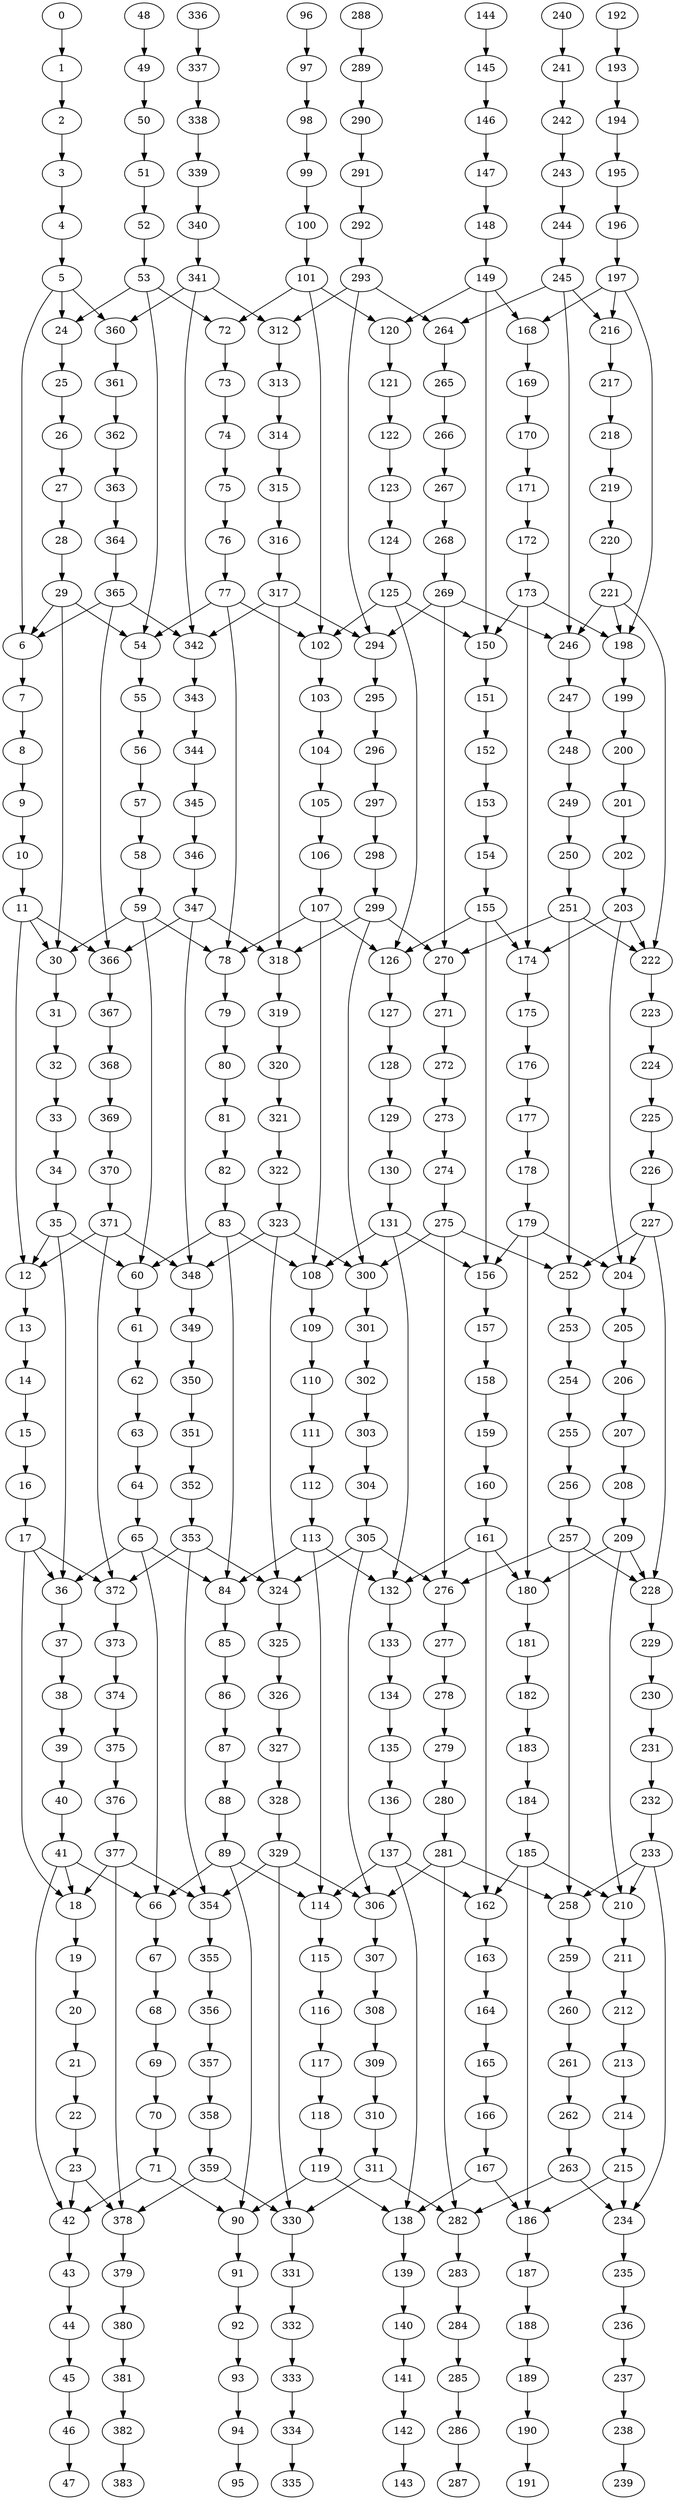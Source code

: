 digraph G {
0  [count= 0 , tid= 1 ];
1  [count= 1 , tid= 1 ];
2  [count= 2 , tid= 1 ];
3  [count= 3 , tid= 1 ];
4  [count= 4 , tid= 1 ];
5  [count= 5 , tid= 1 ];
6  [count= 6 , tid= 1 ];
7  [count= 7 , tid= 1 ];
8  [count= 8 , tid= 1 ];
9  [count= 9 , tid= 1 ];
10  [count= 10 , tid= 1 ];
11  [count= 11 , tid= 1 ];
12  [count= 12 , tid= 1 ];
13  [count= 13 , tid= 1 ];
14  [count= 14 , tid= 1 ];
15  [count= 15 , tid= 1 ];
16  [count= 16 , tid= 1 ];
17  [count= 17 , tid= 1 ];
18  [count= 18 , tid= 1 ];
19  [count= 19 , tid= 1 ];
20  [count= 20 , tid= 1 ];
21  [count= 21 , tid= 1 ];
22  [count= 22 , tid= 1 ];
23  [count= 23 , tid= 1 ];
24  [count= 0 , tid= 2 ];
25  [count= 1 , tid= 2 ];
26  [count= 2 , tid= 2 ];
27  [count= 3 , tid= 2 ];
28  [count= 4 , tid= 2 ];
29  [count= 5 , tid= 2 ];
30  [count= 6 , tid= 2 ];
31  [count= 7 , tid= 2 ];
32  [count= 8 , tid= 2 ];
33  [count= 9 , tid= 2 ];
34  [count= 10 , tid= 2 ];
35  [count= 11 , tid= 2 ];
36  [count= 12 , tid= 2 ];
37  [count= 13 , tid= 2 ];
38  [count= 14 , tid= 2 ];
39  [count= 15 , tid= 2 ];
40  [count= 16 , tid= 2 ];
41  [count= 17 , tid= 2 ];
42  [count= 18 , tid= 2 ];
43  [count= 19 , tid= 2 ];
44  [count= 20 , tid= 2 ];
45  [count= 21 , tid= 2 ];
46  [count= 22 , tid= 2 ];
47  [count= 23 , tid= 2 ];
48  [count= 0 , tid= 3 ];
49  [count= 1 , tid= 3 ];
50  [count= 2 , tid= 3 ];
51  [count= 3 , tid= 3 ];
52  [count= 4 , tid= 3 ];
53  [count= 5 , tid= 3 ];
54  [count= 6 , tid= 3 ];
55  [count= 7 , tid= 3 ];
56  [count= 8 , tid= 3 ];
57  [count= 9 , tid= 3 ];
58  [count= 10 , tid= 3 ];
59  [count= 11 , tid= 3 ];
60  [count= 12 , tid= 3 ];
61  [count= 13 , tid= 3 ];
62  [count= 14 , tid= 3 ];
63  [count= 15 , tid= 3 ];
64  [count= 16 , tid= 3 ];
65  [count= 17 , tid= 3 ];
66  [count= 18 , tid= 3 ];
67  [count= 19 , tid= 3 ];
68  [count= 20 , tid= 3 ];
69  [count= 21 , tid= 3 ];
70  [count= 22 , tid= 3 ];
71  [count= 23 , tid= 3 ];
72  [count= 0 , tid= 4 ];
73  [count= 1 , tid= 4 ];
74  [count= 2 , tid= 4 ];
75  [count= 3 , tid= 4 ];
76  [count= 4 , tid= 4 ];
77  [count= 5 , tid= 4 ];
78  [count= 6 , tid= 4 ];
79  [count= 7 , tid= 4 ];
80  [count= 8 , tid= 4 ];
81  [count= 9 , tid= 4 ];
82  [count= 10 , tid= 4 ];
83  [count= 11 , tid= 4 ];
84  [count= 12 , tid= 4 ];
85  [count= 13 , tid= 4 ];
86  [count= 14 , tid= 4 ];
87  [count= 15 , tid= 4 ];
88  [count= 16 , tid= 4 ];
89  [count= 17 , tid= 4 ];
90  [count= 18 , tid= 4 ];
91  [count= 19 , tid= 4 ];
92  [count= 20 , tid= 4 ];
93  [count= 21 , tid= 4 ];
94  [count= 22 , tid= 4 ];
95  [count= 23 , tid= 4 ];
96  [count= 0 , tid= 5 ];
97  [count= 1 , tid= 5 ];
98  [count= 2 , tid= 5 ];
99  [count= 3 , tid= 5 ];
100  [count= 4 , tid= 5 ];
101  [count= 5 , tid= 5 ];
102  [count= 6 , tid= 5 ];
103  [count= 7 , tid= 5 ];
104  [count= 8 , tid= 5 ];
105  [count= 9 , tid= 5 ];
106  [count= 10 , tid= 5 ];
107  [count= 11 , tid= 5 ];
108  [count= 12 , tid= 5 ];
109  [count= 13 , tid= 5 ];
110  [count= 14 , tid= 5 ];
111  [count= 15 , tid= 5 ];
112  [count= 16 , tid= 5 ];
113  [count= 17 , tid= 5 ];
114  [count= 18 , tid= 5 ];
115  [count= 19 , tid= 5 ];
116  [count= 20 , tid= 5 ];
117  [count= 21 , tid= 5 ];
118  [count= 22 , tid= 5 ];
119  [count= 23 , tid= 5 ];
120  [count= 0 , tid= 6 ];
121  [count= 1 , tid= 6 ];
122  [count= 2 , tid= 6 ];
123  [count= 3 , tid= 6 ];
124  [count= 4 , tid= 6 ];
125  [count= 5 , tid= 6 ];
126  [count= 6 , tid= 6 ];
127  [count= 7 , tid= 6 ];
128  [count= 8 , tid= 6 ];
129  [count= 9 , tid= 6 ];
130  [count= 10 , tid= 6 ];
131  [count= 11 , tid= 6 ];
132  [count= 12 , tid= 6 ];
133  [count= 13 , tid= 6 ];
134  [count= 14 , tid= 6 ];
135  [count= 15 , tid= 6 ];
136  [count= 16 , tid= 6 ];
137  [count= 17 , tid= 6 ];
138  [count= 18 , tid= 6 ];
139  [count= 19 , tid= 6 ];
140  [count= 20 , tid= 6 ];
141  [count= 21 , tid= 6 ];
142  [count= 22 , tid= 6 ];
143  [count= 23 , tid= 6 ];
144  [count= 0 , tid= 7 ];
145  [count= 1 , tid= 7 ];
146  [count= 2 , tid= 7 ];
147  [count= 3 , tid= 7 ];
148  [count= 4 , tid= 7 ];
149  [count= 5 , tid= 7 ];
150  [count= 6 , tid= 7 ];
151  [count= 7 , tid= 7 ];
152  [count= 8 , tid= 7 ];
153  [count= 9 , tid= 7 ];
154  [count= 10 , tid= 7 ];
155  [count= 11 , tid= 7 ];
156  [count= 12 , tid= 7 ];
157  [count= 13 , tid= 7 ];
158  [count= 14 , tid= 7 ];
159  [count= 15 , tid= 7 ];
160  [count= 16 , tid= 7 ];
161  [count= 17 , tid= 7 ];
162  [count= 18 , tid= 7 ];
163  [count= 19 , tid= 7 ];
164  [count= 20 , tid= 7 ];
165  [count= 21 , tid= 7 ];
166  [count= 22 , tid= 7 ];
167  [count= 23 , tid= 7 ];
168  [count= 0 , tid= 8 ];
169  [count= 1 , tid= 8 ];
170  [count= 2 , tid= 8 ];
171  [count= 3 , tid= 8 ];
172  [count= 4 , tid= 8 ];
173  [count= 5 , tid= 8 ];
174  [count= 6 , tid= 8 ];
175  [count= 7 , tid= 8 ];
176  [count= 8 , tid= 8 ];
177  [count= 9 , tid= 8 ];
178  [count= 10 , tid= 8 ];
179  [count= 11 , tid= 8 ];
180  [count= 12 , tid= 8 ];
181  [count= 13 , tid= 8 ];
182  [count= 14 , tid= 8 ];
183  [count= 15 , tid= 8 ];
184  [count= 16 , tid= 8 ];
185  [count= 17 , tid= 8 ];
186  [count= 18 , tid= 8 ];
187  [count= 19 , tid= 8 ];
188  [count= 20 , tid= 8 ];
189  [count= 21 , tid= 8 ];
190  [count= 22 , tid= 8 ];
191  [count= 23 , tid= 8 ];
192  [count= 0 , tid= 9 ];
193  [count= 1 , tid= 9 ];
194  [count= 2 , tid= 9 ];
195  [count= 3 , tid= 9 ];
196  [count= 4 , tid= 9 ];
197  [count= 5 , tid= 9 ];
198  [count= 6 , tid= 9 ];
199  [count= 7 , tid= 9 ];
200  [count= 8 , tid= 9 ];
201  [count= 9 , tid= 9 ];
202  [count= 10 , tid= 9 ];
203  [count= 11 , tid= 9 ];
204  [count= 12 , tid= 9 ];
205  [count= 13 , tid= 9 ];
206  [count= 14 , tid= 9 ];
207  [count= 15 , tid= 9 ];
208  [count= 16 , tid= 9 ];
209  [count= 17 , tid= 9 ];
210  [count= 18 , tid= 9 ];
211  [count= 19 , tid= 9 ];
212  [count= 20 , tid= 9 ];
213  [count= 21 , tid= 9 ];
214  [count= 22 , tid= 9 ];
215  [count= 23 , tid= 9 ];
216  [count= 0 , tid= 10 ];
217  [count= 1 , tid= 10 ];
218  [count= 2 , tid= 10 ];
219  [count= 3 , tid= 10 ];
220  [count= 4 , tid= 10 ];
221  [count= 5 , tid= 10 ];
222  [count= 6 , tid= 10 ];
223  [count= 7 , tid= 10 ];
224  [count= 8 , tid= 10 ];
225  [count= 9 , tid= 10 ];
226  [count= 10 , tid= 10 ];
227  [count= 11 , tid= 10 ];
228  [count= 12 , tid= 10 ];
229  [count= 13 , tid= 10 ];
230  [count= 14 , tid= 10 ];
231  [count= 15 , tid= 10 ];
232  [count= 16 , tid= 10 ];
233  [count= 17 , tid= 10 ];
234  [count= 18 , tid= 10 ];
235  [count= 19 , tid= 10 ];
236  [count= 20 , tid= 10 ];
237  [count= 21 , tid= 10 ];
238  [count= 22 , tid= 10 ];
239  [count= 23 , tid= 10 ];
240  [count= 0 , tid= 11 ];
241  [count= 1 , tid= 11 ];
242  [count= 2 , tid= 11 ];
243  [count= 3 , tid= 11 ];
244  [count= 4 , tid= 11 ];
245  [count= 5 , tid= 11 ];
246  [count= 6 , tid= 11 ];
247  [count= 7 , tid= 11 ];
248  [count= 8 , tid= 11 ];
249  [count= 9 , tid= 11 ];
250  [count= 10 , tid= 11 ];
251  [count= 11 , tid= 11 ];
252  [count= 12 , tid= 11 ];
253  [count= 13 , tid= 11 ];
254  [count= 14 , tid= 11 ];
255  [count= 15 , tid= 11 ];
256  [count= 16 , tid= 11 ];
257  [count= 17 , tid= 11 ];
258  [count= 18 , tid= 11 ];
259  [count= 19 , tid= 11 ];
260  [count= 20 , tid= 11 ];
261  [count= 21 , tid= 11 ];
262  [count= 22 , tid= 11 ];
263  [count= 23 , tid= 11 ];
264  [count= 0 , tid= 12 ];
265  [count= 1 , tid= 12 ];
266  [count= 2 , tid= 12 ];
267  [count= 3 , tid= 12 ];
268  [count= 4 , tid= 12 ];
269  [count= 5 , tid= 12 ];
270  [count= 6 , tid= 12 ];
271  [count= 7 , tid= 12 ];
272  [count= 8 , tid= 12 ];
273  [count= 9 , tid= 12 ];
274  [count= 10 , tid= 12 ];
275  [count= 11 , tid= 12 ];
276  [count= 12 , tid= 12 ];
277  [count= 13 , tid= 12 ];
278  [count= 14 , tid= 12 ];
279  [count= 15 , tid= 12 ];
280  [count= 16 , tid= 12 ];
281  [count= 17 , tid= 12 ];
282  [count= 18 , tid= 12 ];
283  [count= 19 , tid= 12 ];
284  [count= 20 , tid= 12 ];
285  [count= 21 , tid= 12 ];
286  [count= 22 , tid= 12 ];
287  [count= 23 , tid= 12 ];
288  [count= 0 , tid= 13 ];
289  [count= 1 , tid= 13 ];
290  [count= 2 , tid= 13 ];
291  [count= 3 , tid= 13 ];
292  [count= 4 , tid= 13 ];
293  [count= 5 , tid= 13 ];
294  [count= 6 , tid= 13 ];
295  [count= 7 , tid= 13 ];
296  [count= 8 , tid= 13 ];
297  [count= 9 , tid= 13 ];
298  [count= 10 , tid= 13 ];
299  [count= 11 , tid= 13 ];
300  [count= 12 , tid= 13 ];
301  [count= 13 , tid= 13 ];
302  [count= 14 , tid= 13 ];
303  [count= 15 , tid= 13 ];
304  [count= 16 , tid= 13 ];
305  [count= 17 , tid= 13 ];
306  [count= 18 , tid= 13 ];
307  [count= 19 , tid= 13 ];
308  [count= 20 , tid= 13 ];
309  [count= 21 , tid= 13 ];
310  [count= 22 , tid= 13 ];
311  [count= 23 , tid= 13 ];
312  [count= 0 , tid= 14 ];
313  [count= 1 , tid= 14 ];
314  [count= 2 , tid= 14 ];
315  [count= 3 , tid= 14 ];
316  [count= 4 , tid= 14 ];
317  [count= 5 , tid= 14 ];
318  [count= 6 , tid= 14 ];
319  [count= 7 , tid= 14 ];
320  [count= 8 , tid= 14 ];
321  [count= 9 , tid= 14 ];
322  [count= 10 , tid= 14 ];
323  [count= 11 , tid= 14 ];
324  [count= 12 , tid= 14 ];
325  [count= 13 , tid= 14 ];
326  [count= 14 , tid= 14 ];
327  [count= 15 , tid= 14 ];
328  [count= 16 , tid= 14 ];
329  [count= 17 , tid= 14 ];
330  [count= 18 , tid= 14 ];
331  [count= 19 , tid= 14 ];
332  [count= 20 , tid= 14 ];
333  [count= 21 , tid= 14 ];
334  [count= 22 , tid= 14 ];
335  [count= 23 , tid= 14 ];
336  [count= 0 , tid= 15 ];
337  [count= 1 , tid= 15 ];
338  [count= 2 , tid= 15 ];
339  [count= 3 , tid= 15 ];
340  [count= 4 , tid= 15 ];
341  [count= 5 , tid= 15 ];
342  [count= 6 , tid= 15 ];
343  [count= 7 , tid= 15 ];
344  [count= 8 , tid= 15 ];
345  [count= 9 , tid= 15 ];
346  [count= 10 , tid= 15 ];
347  [count= 11 , tid= 15 ];
348  [count= 12 , tid= 15 ];
349  [count= 13 , tid= 15 ];
350  [count= 14 , tid= 15 ];
351  [count= 15 , tid= 15 ];
352  [count= 16 , tid= 15 ];
353  [count= 17 , tid= 15 ];
354  [count= 18 , tid= 15 ];
355  [count= 19 , tid= 15 ];
356  [count= 20 , tid= 15 ];
357  [count= 21 , tid= 15 ];
358  [count= 22 , tid= 15 ];
359  [count= 23 , tid= 15 ];
360  [count= 0 , tid= 16 ];
361  [count= 1 , tid= 16 ];
362  [count= 2 , tid= 16 ];
363  [count= 3 , tid= 16 ];
364  [count= 4 , tid= 16 ];
365  [count= 5 , tid= 16 ];
366  [count= 6 , tid= 16 ];
367  [count= 7 , tid= 16 ];
368  [count= 8 , tid= 16 ];
369  [count= 9 , tid= 16 ];
370  [count= 10 , tid= 16 ];
371  [count= 11 , tid= 16 ];
372  [count= 12 , tid= 16 ];
373  [count= 13 , tid= 16 ];
374  [count= 14 , tid= 16 ];
375  [count= 15 , tid= 16 ];
376  [count= 16 , tid= 16 ];
377  [count= 17 , tid= 16 ];
378  [count= 18 , tid= 16 ];
379  [count= 19 , tid= 16 ];
380  [count= 20 , tid= 16 ];
381  [count= 21 , tid= 16 ];
382  [count= 22 , tid= 16 ];
383  [count= 23 , tid= 16 ];
0 -> 1 ;
1 -> 2 ;
2 -> 3 ;
3 -> 4 ;
4 -> 5 ;
5 -> 6 ;
6 -> 7 ;
7 -> 8 ;
8 -> 9 ;
9 -> 10 ;
10 -> 11 ;
11 -> 12 ;
12 -> 13 ;
13 -> 14 ;
14 -> 15 ;
15 -> 16 ;
16 -> 17 ;
17 -> 18 ;
18 -> 19 ;
19 -> 20 ;
20 -> 21 ;
21 -> 22 ;
22 -> 23 ;
24 -> 25 ;
25 -> 26 ;
26 -> 27 ;
27 -> 28 ;
28 -> 29 ;
29 -> 30 ;
30 -> 31 ;
31 -> 32 ;
32 -> 33 ;
33 -> 34 ;
34 -> 35 ;
35 -> 36 ;
36 -> 37 ;
37 -> 38 ;
38 -> 39 ;
39 -> 40 ;
40 -> 41 ;
41 -> 42 ;
42 -> 43 ;
43 -> 44 ;
44 -> 45 ;
45 -> 46 ;
46 -> 47 ;
48 -> 49 ;
49 -> 50 ;
50 -> 51 ;
51 -> 52 ;
52 -> 53 ;
53 -> 54 ;
54 -> 55 ;
55 -> 56 ;
56 -> 57 ;
57 -> 58 ;
58 -> 59 ;
59 -> 60 ;
60 -> 61 ;
61 -> 62 ;
62 -> 63 ;
63 -> 64 ;
64 -> 65 ;
65 -> 66 ;
66 -> 67 ;
67 -> 68 ;
68 -> 69 ;
69 -> 70 ;
70 -> 71 ;
72 -> 73 ;
73 -> 74 ;
74 -> 75 ;
75 -> 76 ;
76 -> 77 ;
77 -> 78 ;
78 -> 79 ;
79 -> 80 ;
80 -> 81 ;
81 -> 82 ;
82 -> 83 ;
83 -> 84 ;
84 -> 85 ;
85 -> 86 ;
86 -> 87 ;
87 -> 88 ;
88 -> 89 ;
89 -> 90 ;
90 -> 91 ;
91 -> 92 ;
92 -> 93 ;
93 -> 94 ;
94 -> 95 ;
96 -> 97 ;
97 -> 98 ;
98 -> 99 ;
99 -> 100 ;
100 -> 101 ;
101 -> 102 ;
102 -> 103 ;
103 -> 104 ;
104 -> 105 ;
105 -> 106 ;
106 -> 107 ;
107 -> 108 ;
108 -> 109 ;
109 -> 110 ;
110 -> 111 ;
111 -> 112 ;
112 -> 113 ;
113 -> 114 ;
114 -> 115 ;
115 -> 116 ;
116 -> 117 ;
117 -> 118 ;
118 -> 119 ;
120 -> 121 ;
121 -> 122 ;
122 -> 123 ;
123 -> 124 ;
124 -> 125 ;
125 -> 126 ;
126 -> 127 ;
127 -> 128 ;
128 -> 129 ;
129 -> 130 ;
130 -> 131 ;
131 -> 132 ;
132 -> 133 ;
133 -> 134 ;
134 -> 135 ;
135 -> 136 ;
136 -> 137 ;
137 -> 138 ;
138 -> 139 ;
139 -> 140 ;
140 -> 141 ;
141 -> 142 ;
142 -> 143 ;
144 -> 145 ;
145 -> 146 ;
146 -> 147 ;
147 -> 148 ;
148 -> 149 ;
149 -> 150 ;
150 -> 151 ;
151 -> 152 ;
152 -> 153 ;
153 -> 154 ;
154 -> 155 ;
155 -> 156 ;
156 -> 157 ;
157 -> 158 ;
158 -> 159 ;
159 -> 160 ;
160 -> 161 ;
161 -> 162 ;
162 -> 163 ;
163 -> 164 ;
164 -> 165 ;
165 -> 166 ;
166 -> 167 ;
168 -> 169 ;
169 -> 170 ;
170 -> 171 ;
171 -> 172 ;
172 -> 173 ;
173 -> 174 ;
174 -> 175 ;
175 -> 176 ;
176 -> 177 ;
177 -> 178 ;
178 -> 179 ;
179 -> 180 ;
180 -> 181 ;
181 -> 182 ;
182 -> 183 ;
183 -> 184 ;
184 -> 185 ;
185 -> 186 ;
186 -> 187 ;
187 -> 188 ;
188 -> 189 ;
189 -> 190 ;
190 -> 191 ;
192 -> 193 ;
193 -> 194 ;
194 -> 195 ;
195 -> 196 ;
196 -> 197 ;
197 -> 198 ;
198 -> 199 ;
199 -> 200 ;
200 -> 201 ;
201 -> 202 ;
202 -> 203 ;
203 -> 204 ;
204 -> 205 ;
205 -> 206 ;
206 -> 207 ;
207 -> 208 ;
208 -> 209 ;
209 -> 210 ;
210 -> 211 ;
211 -> 212 ;
212 -> 213 ;
213 -> 214 ;
214 -> 215 ;
216 -> 217 ;
217 -> 218 ;
218 -> 219 ;
219 -> 220 ;
220 -> 221 ;
221 -> 222 ;
222 -> 223 ;
223 -> 224 ;
224 -> 225 ;
225 -> 226 ;
226 -> 227 ;
227 -> 228 ;
228 -> 229 ;
229 -> 230 ;
230 -> 231 ;
231 -> 232 ;
232 -> 233 ;
233 -> 234 ;
234 -> 235 ;
235 -> 236 ;
236 -> 237 ;
237 -> 238 ;
238 -> 239 ;
240 -> 241 ;
241 -> 242 ;
242 -> 243 ;
243 -> 244 ;
244 -> 245 ;
245 -> 246 ;
246 -> 247 ;
247 -> 248 ;
248 -> 249 ;
249 -> 250 ;
250 -> 251 ;
251 -> 252 ;
252 -> 253 ;
253 -> 254 ;
254 -> 255 ;
255 -> 256 ;
256 -> 257 ;
257 -> 258 ;
258 -> 259 ;
259 -> 260 ;
260 -> 261 ;
261 -> 262 ;
262 -> 263 ;
264 -> 265 ;
265 -> 266 ;
266 -> 267 ;
267 -> 268 ;
268 -> 269 ;
269 -> 270 ;
270 -> 271 ;
271 -> 272 ;
272 -> 273 ;
273 -> 274 ;
274 -> 275 ;
275 -> 276 ;
276 -> 277 ;
277 -> 278 ;
278 -> 279 ;
279 -> 280 ;
280 -> 281 ;
281 -> 282 ;
282 -> 283 ;
283 -> 284 ;
284 -> 285 ;
285 -> 286 ;
286 -> 287 ;
288 -> 289 ;
289 -> 290 ;
290 -> 291 ;
291 -> 292 ;
292 -> 293 ;
293 -> 294 ;
294 -> 295 ;
295 -> 296 ;
296 -> 297 ;
297 -> 298 ;
298 -> 299 ;
299 -> 300 ;
300 -> 301 ;
301 -> 302 ;
302 -> 303 ;
303 -> 304 ;
304 -> 305 ;
305 -> 306 ;
306 -> 307 ;
307 -> 308 ;
308 -> 309 ;
309 -> 310 ;
310 -> 311 ;
312 -> 313 ;
313 -> 314 ;
314 -> 315 ;
315 -> 316 ;
316 -> 317 ;
317 -> 318 ;
318 -> 319 ;
319 -> 320 ;
320 -> 321 ;
321 -> 322 ;
322 -> 323 ;
323 -> 324 ;
324 -> 325 ;
325 -> 326 ;
326 -> 327 ;
327 -> 328 ;
328 -> 329 ;
329 -> 330 ;
330 -> 331 ;
331 -> 332 ;
332 -> 333 ;
333 -> 334 ;
334 -> 335 ;
336 -> 337 ;
337 -> 338 ;
338 -> 339 ;
339 -> 340 ;
340 -> 341 ;
341 -> 342 ;
342 -> 343 ;
343 -> 344 ;
344 -> 345 ;
345 -> 346 ;
346 -> 347 ;
347 -> 348 ;
348 -> 349 ;
349 -> 350 ;
350 -> 351 ;
351 -> 352 ;
352 -> 353 ;
353 -> 354 ;
354 -> 355 ;
355 -> 356 ;
356 -> 357 ;
357 -> 358 ;
358 -> 359 ;
360 -> 361 ;
361 -> 362 ;
362 -> 363 ;
363 -> 364 ;
364 -> 365 ;
365 -> 366 ;
366 -> 367 ;
367 -> 368 ;
368 -> 369 ;
369 -> 370 ;
370 -> 371 ;
371 -> 372 ;
372 -> 373 ;
373 -> 374 ;
374 -> 375 ;
375 -> 376 ;
376 -> 377 ;
377 -> 378 ;
378 -> 379 ;
379 -> 380 ;
380 -> 381 ;
381 -> 382 ;
382 -> 383 ;

5->24;
5->360;
53->24;
53->72;
101->72;
101->120;
149->120;
149->168;
197->168;
197->216
245->216;
245->264;
293->264;
293->312;
341->312;
341->360;

365->6;
29->6;
29->54;
77->54;
77->102;
125->102;
125->150;
173->150;
173->198;
221->198;
221->246;
269->246;
269->294;
317->294;
317->342;
365->342;

11->30;
11->366;
59->30;
59->78;
107->78;
107->126;
155->126;
155->174;
203->174;
203->222;
251->222;
251->270;
299->270;
299->318;
347->318;
347->366;

35->12;
371->12;
35->60;
83->60;
83->108;
131->108;
131->156;
179->156;
179->204;
227->204;
227->252;
275->252;
275->300;
323->300;
323->348;
371->348;

17->372;
17->36;
65->36;
65->84;
113->84;
113->132;
161->132;
161->180;
209->180;
209->228;
257->228;
257->276;
305->276;
305->324;
353->324;
353->372;

377->18;
41->18;
41->66;
89->66;
89->114;
137->114;
137->162;
185->162;
185->210;
233->210;
233->258;
281->258;
281->306;
329->306;
329->354;
377->354;

23->378;
23->42;
71->42;
71->90;
119->90;
119->138;
167->138;
167->186;
215->186;
215->234;
263->234;
263->282;
311->282;
311->330;
359->330;
359->378;
}
